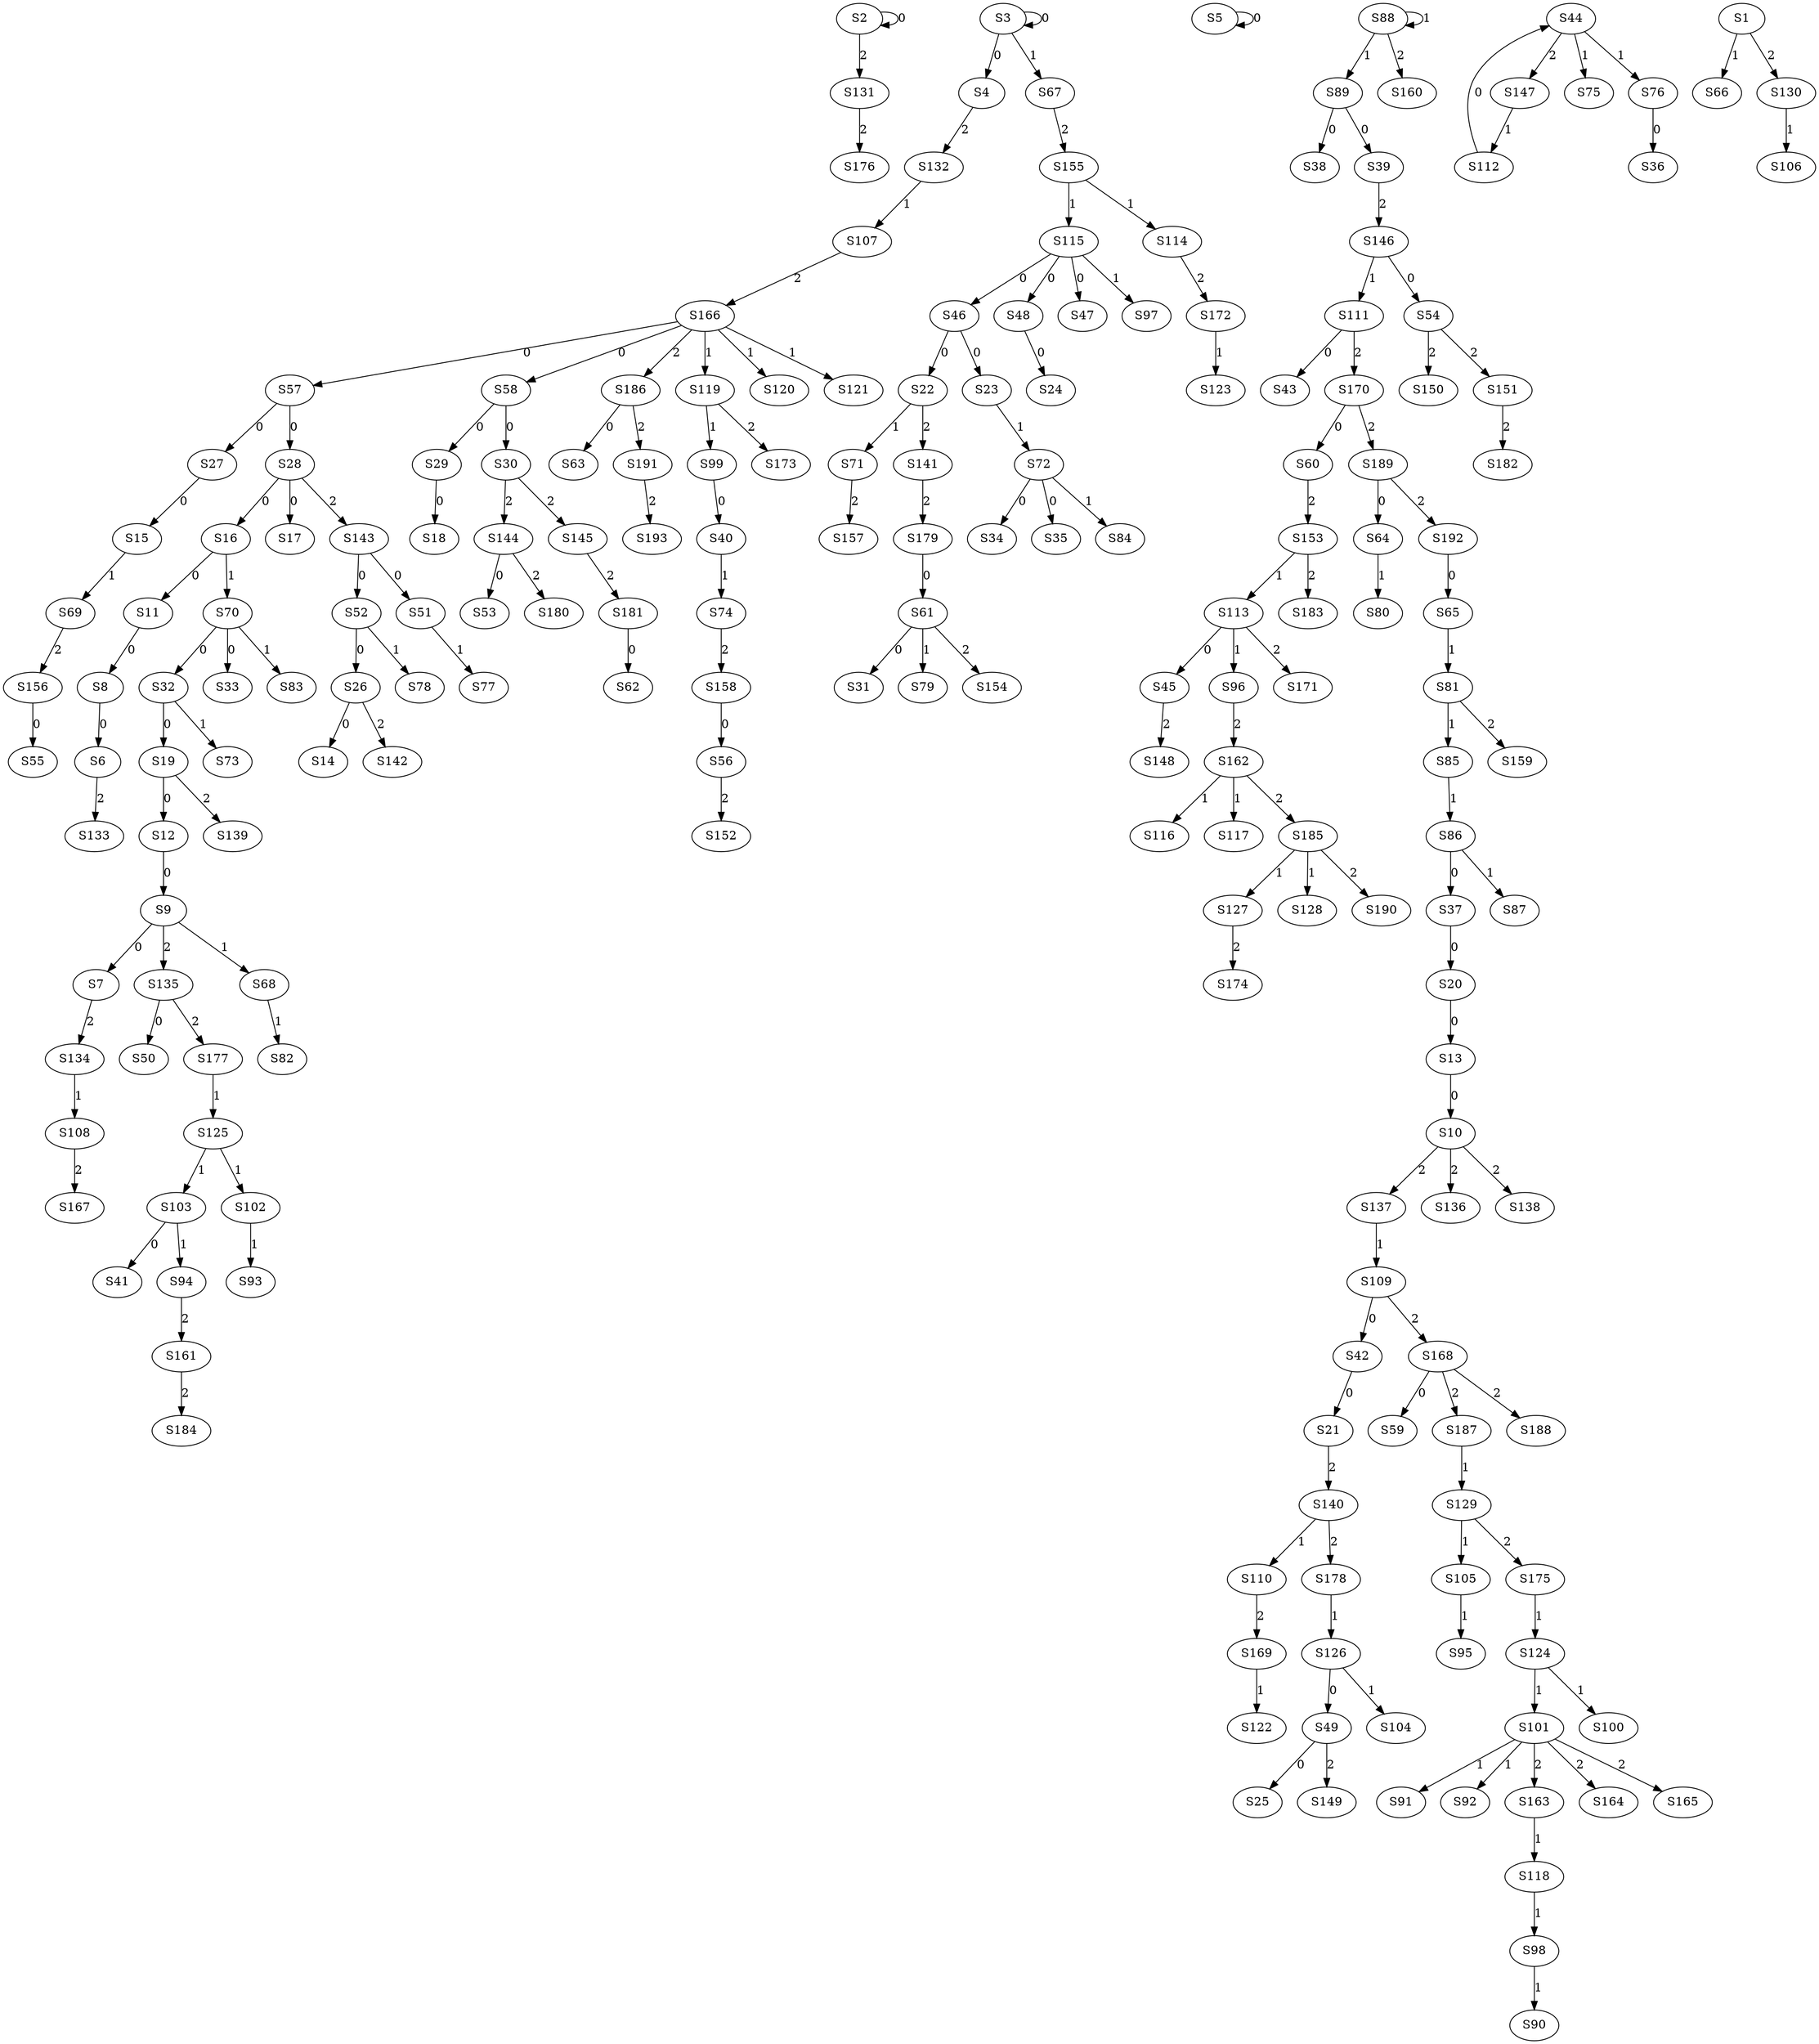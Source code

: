 strict digraph {
	S2 -> S2 [ label = 0 ];
	S3 -> S3 [ label = 0 ];
	S3 -> S4 [ label = 0 ];
	S5 -> S5 [ label = 0 ];
	S8 -> S6 [ label = 0 ];
	S9 -> S7 [ label = 0 ];
	S11 -> S8 [ label = 0 ];
	S12 -> S9 [ label = 0 ];
	S13 -> S10 [ label = 0 ];
	S16 -> S11 [ label = 0 ];
	S19 -> S12 [ label = 0 ];
	S20 -> S13 [ label = 0 ];
	S26 -> S14 [ label = 0 ];
	S27 -> S15 [ label = 0 ];
	S28 -> S16 [ label = 0 ];
	S28 -> S17 [ label = 0 ];
	S29 -> S18 [ label = 0 ];
	S32 -> S19 [ label = 0 ];
	S37 -> S20 [ label = 0 ];
	S42 -> S21 [ label = 0 ];
	S46 -> S22 [ label = 0 ];
	S46 -> S23 [ label = 0 ];
	S48 -> S24 [ label = 0 ];
	S49 -> S25 [ label = 0 ];
	S52 -> S26 [ label = 0 ];
	S57 -> S27 [ label = 0 ];
	S57 -> S28 [ label = 0 ];
	S58 -> S29 [ label = 0 ];
	S58 -> S30 [ label = 0 ];
	S61 -> S31 [ label = 0 ];
	S70 -> S32 [ label = 0 ];
	S70 -> S33 [ label = 0 ];
	S72 -> S34 [ label = 0 ];
	S72 -> S35 [ label = 0 ];
	S76 -> S36 [ label = 0 ];
	S86 -> S37 [ label = 0 ];
	S89 -> S38 [ label = 0 ];
	S89 -> S39 [ label = 0 ];
	S99 -> S40 [ label = 0 ];
	S103 -> S41 [ label = 0 ];
	S109 -> S42 [ label = 0 ];
	S111 -> S43 [ label = 0 ];
	S112 -> S44 [ label = 0 ];
	S113 -> S45 [ label = 0 ];
	S115 -> S46 [ label = 0 ];
	S115 -> S47 [ label = 0 ];
	S115 -> S48 [ label = 0 ];
	S126 -> S49 [ label = 0 ];
	S135 -> S50 [ label = 0 ];
	S143 -> S51 [ label = 0 ];
	S143 -> S52 [ label = 0 ];
	S144 -> S53 [ label = 0 ];
	S146 -> S54 [ label = 0 ];
	S156 -> S55 [ label = 0 ];
	S158 -> S56 [ label = 0 ];
	S166 -> S57 [ label = 0 ];
	S166 -> S58 [ label = 0 ];
	S168 -> S59 [ label = 0 ];
	S170 -> S60 [ label = 0 ];
	S179 -> S61 [ label = 0 ];
	S181 -> S62 [ label = 0 ];
	S186 -> S63 [ label = 0 ];
	S189 -> S64 [ label = 0 ];
	S192 -> S65 [ label = 0 ];
	S1 -> S66 [ label = 1 ];
	S3 -> S67 [ label = 1 ];
	S9 -> S68 [ label = 1 ];
	S15 -> S69 [ label = 1 ];
	S16 -> S70 [ label = 1 ];
	S22 -> S71 [ label = 1 ];
	S23 -> S72 [ label = 1 ];
	S32 -> S73 [ label = 1 ];
	S40 -> S74 [ label = 1 ];
	S44 -> S75 [ label = 1 ];
	S44 -> S76 [ label = 1 ];
	S51 -> S77 [ label = 1 ];
	S52 -> S78 [ label = 1 ];
	S61 -> S79 [ label = 1 ];
	S64 -> S80 [ label = 1 ];
	S65 -> S81 [ label = 1 ];
	S68 -> S82 [ label = 1 ];
	S70 -> S83 [ label = 1 ];
	S72 -> S84 [ label = 1 ];
	S81 -> S85 [ label = 1 ];
	S85 -> S86 [ label = 1 ];
	S86 -> S87 [ label = 1 ];
	S88 -> S88 [ label = 1 ];
	S88 -> S89 [ label = 1 ];
	S98 -> S90 [ label = 1 ];
	S101 -> S91 [ label = 1 ];
	S101 -> S92 [ label = 1 ];
	S102 -> S93 [ label = 1 ];
	S103 -> S94 [ label = 1 ];
	S105 -> S95 [ label = 1 ];
	S113 -> S96 [ label = 1 ];
	S115 -> S97 [ label = 1 ];
	S118 -> S98 [ label = 1 ];
	S119 -> S99 [ label = 1 ];
	S124 -> S100 [ label = 1 ];
	S124 -> S101 [ label = 1 ];
	S125 -> S102 [ label = 1 ];
	S125 -> S103 [ label = 1 ];
	S126 -> S104 [ label = 1 ];
	S129 -> S105 [ label = 1 ];
	S130 -> S106 [ label = 1 ];
	S132 -> S107 [ label = 1 ];
	S134 -> S108 [ label = 1 ];
	S137 -> S109 [ label = 1 ];
	S140 -> S110 [ label = 1 ];
	S146 -> S111 [ label = 1 ];
	S147 -> S112 [ label = 1 ];
	S153 -> S113 [ label = 1 ];
	S155 -> S114 [ label = 1 ];
	S155 -> S115 [ label = 1 ];
	S162 -> S116 [ label = 1 ];
	S162 -> S117 [ label = 1 ];
	S163 -> S118 [ label = 1 ];
	S166 -> S119 [ label = 1 ];
	S166 -> S120 [ label = 1 ];
	S166 -> S121 [ label = 1 ];
	S169 -> S122 [ label = 1 ];
	S172 -> S123 [ label = 1 ];
	S175 -> S124 [ label = 1 ];
	S177 -> S125 [ label = 1 ];
	S178 -> S126 [ label = 1 ];
	S185 -> S127 [ label = 1 ];
	S185 -> S128 [ label = 1 ];
	S187 -> S129 [ label = 1 ];
	S1 -> S130 [ label = 2 ];
	S2 -> S131 [ label = 2 ];
	S4 -> S132 [ label = 2 ];
	S6 -> S133 [ label = 2 ];
	S7 -> S134 [ label = 2 ];
	S9 -> S135 [ label = 2 ];
	S10 -> S136 [ label = 2 ];
	S10 -> S137 [ label = 2 ];
	S10 -> S138 [ label = 2 ];
	S19 -> S139 [ label = 2 ];
	S21 -> S140 [ label = 2 ];
	S22 -> S141 [ label = 2 ];
	S26 -> S142 [ label = 2 ];
	S28 -> S143 [ label = 2 ];
	S30 -> S144 [ label = 2 ];
	S30 -> S145 [ label = 2 ];
	S39 -> S146 [ label = 2 ];
	S44 -> S147 [ label = 2 ];
	S45 -> S148 [ label = 2 ];
	S49 -> S149 [ label = 2 ];
	S54 -> S150 [ label = 2 ];
	S54 -> S151 [ label = 2 ];
	S56 -> S152 [ label = 2 ];
	S60 -> S153 [ label = 2 ];
	S61 -> S154 [ label = 2 ];
	S67 -> S155 [ label = 2 ];
	S69 -> S156 [ label = 2 ];
	S71 -> S157 [ label = 2 ];
	S74 -> S158 [ label = 2 ];
	S81 -> S159 [ label = 2 ];
	S88 -> S160 [ label = 2 ];
	S94 -> S161 [ label = 2 ];
	S96 -> S162 [ label = 2 ];
	S101 -> S163 [ label = 2 ];
	S101 -> S164 [ label = 2 ];
	S101 -> S165 [ label = 2 ];
	S107 -> S166 [ label = 2 ];
	S108 -> S167 [ label = 2 ];
	S109 -> S168 [ label = 2 ];
	S110 -> S169 [ label = 2 ];
	S111 -> S170 [ label = 2 ];
	S113 -> S171 [ label = 2 ];
	S114 -> S172 [ label = 2 ];
	S119 -> S173 [ label = 2 ];
	S127 -> S174 [ label = 2 ];
	S129 -> S175 [ label = 2 ];
	S131 -> S176 [ label = 2 ];
	S135 -> S177 [ label = 2 ];
	S140 -> S178 [ label = 2 ];
	S141 -> S179 [ label = 2 ];
	S144 -> S180 [ label = 2 ];
	S145 -> S181 [ label = 2 ];
	S151 -> S182 [ label = 2 ];
	S153 -> S183 [ label = 2 ];
	S161 -> S184 [ label = 2 ];
	S162 -> S185 [ label = 2 ];
	S166 -> S186 [ label = 2 ];
	S168 -> S187 [ label = 2 ];
	S168 -> S188 [ label = 2 ];
	S170 -> S189 [ label = 2 ];
	S185 -> S190 [ label = 2 ];
	S186 -> S191 [ label = 2 ];
	S189 -> S192 [ label = 2 ];
	S191 -> S193 [ label = 2 ];
}